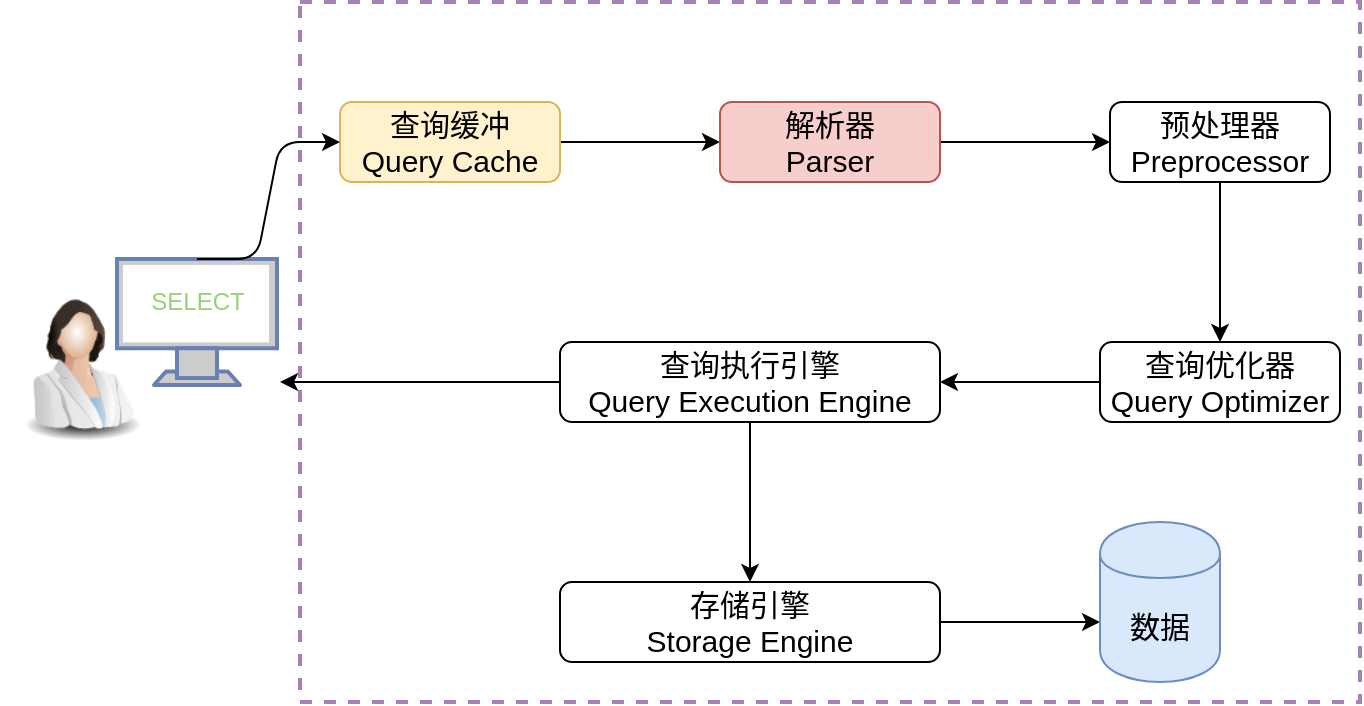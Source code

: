 <mxfile version="12.8.4" type="device"><diagram id="mbA5cEMHrSx331q3d_Qa" name="Page-1"><mxGraphModel dx="793" dy="441" grid="1" gridSize="10" guides="1" tooltips="1" connect="1" arrows="1" fold="1" page="1" pageScale="1" pageWidth="827" pageHeight="1169" math="0" shadow="0"><root><mxCell id="0"/><mxCell id="1" parent="0"/><mxCell id="NFE_5aVXS0Fxh8bkBu8n-2" value="" style="image;html=1;labelBackgroundColor=#ffffff;image=img/lib/clip_art/people/Scientist_Woman_128x128.png" vertex="1" parent="1"><mxGeometry x="110" y="220" width="80" height="80" as="geometry"/></mxCell><mxCell id="NFE_5aVXS0Fxh8bkBu8n-3" value="" style="fontColor=#0066CC;verticalAlign=top;verticalLabelPosition=bottom;labelPosition=center;align=center;html=1;outlineConnect=0;fillColor=#CCCCCC;strokeColor=#6881B3;gradientColor=none;gradientDirection=north;strokeWidth=2;shape=mxgraph.networks.monitor;rotation=-90;direction=south;" vertex="1" parent="1"><mxGeometry x="177" y="200" width="63" height="80" as="geometry"/></mxCell><mxCell id="NFE_5aVXS0Fxh8bkBu8n-4" value="&lt;font color=&quot;#97d077&quot;&gt;SELECT&lt;/font&gt;" style="text;html=1;strokeColor=none;fillColor=none;align=center;verticalAlign=middle;whiteSpace=wrap;rounded=0;" vertex="1" parent="1"><mxGeometry x="189" y="220" width="40" height="20" as="geometry"/></mxCell><mxCell id="NFE_5aVXS0Fxh8bkBu8n-7" value="" style="edgeStyle=orthogonalEdgeStyle;rounded=0;orthogonalLoop=1;jettySize=auto;html=1;" edge="1" parent="1" source="NFE_5aVXS0Fxh8bkBu8n-5" target="NFE_5aVXS0Fxh8bkBu8n-6"><mxGeometry relative="1" as="geometry"/></mxCell><mxCell id="NFE_5aVXS0Fxh8bkBu8n-5" value="&lt;font style=&quot;font-size: 15px&quot;&gt;查询缓冲 &lt;br&gt;Query Cache&lt;/font&gt;" style="rounded=1;whiteSpace=wrap;html=1;fillColor=#fff2cc;strokeColor=#d6b656;" vertex="1" parent="1"><mxGeometry x="280" y="130" width="110" height="40" as="geometry"/></mxCell><mxCell id="NFE_5aVXS0Fxh8bkBu8n-9" value="" style="edgeStyle=orthogonalEdgeStyle;rounded=0;orthogonalLoop=1;jettySize=auto;html=1;" edge="1" parent="1" source="NFE_5aVXS0Fxh8bkBu8n-6" target="NFE_5aVXS0Fxh8bkBu8n-8"><mxGeometry relative="1" as="geometry"/></mxCell><mxCell id="NFE_5aVXS0Fxh8bkBu8n-6" value="&lt;font style=&quot;font-size: 15px&quot;&gt;解析器&lt;br&gt;Parser&lt;/font&gt;" style="rounded=1;whiteSpace=wrap;html=1;fillColor=#f8cecc;strokeColor=#b85450;" vertex="1" parent="1"><mxGeometry x="470" y="130" width="110" height="40" as="geometry"/></mxCell><mxCell id="NFE_5aVXS0Fxh8bkBu8n-11" value="" style="edgeStyle=orthogonalEdgeStyle;rounded=0;orthogonalLoop=1;jettySize=auto;html=1;" edge="1" parent="1" source="NFE_5aVXS0Fxh8bkBu8n-8" target="NFE_5aVXS0Fxh8bkBu8n-10"><mxGeometry relative="1" as="geometry"/></mxCell><mxCell id="NFE_5aVXS0Fxh8bkBu8n-8" value="&lt;font style=&quot;font-size: 15px&quot;&gt;预处理器&lt;br&gt;Preprocessor&lt;/font&gt;" style="rounded=1;whiteSpace=wrap;html=1;" vertex="1" parent="1"><mxGeometry x="665" y="130" width="110" height="40" as="geometry"/></mxCell><mxCell id="NFE_5aVXS0Fxh8bkBu8n-15" value="" style="edgeStyle=orthogonalEdgeStyle;rounded=0;orthogonalLoop=1;jettySize=auto;html=1;" edge="1" parent="1" source="NFE_5aVXS0Fxh8bkBu8n-10" target="NFE_5aVXS0Fxh8bkBu8n-14"><mxGeometry relative="1" as="geometry"/></mxCell><mxCell id="NFE_5aVXS0Fxh8bkBu8n-10" value="&lt;font style=&quot;font-size: 15px&quot;&gt;查询优化器&lt;br&gt;Query Optimizer&lt;/font&gt;" style="rounded=1;whiteSpace=wrap;html=1;" vertex="1" parent="1"><mxGeometry x="660" y="250" width="120" height="40" as="geometry"/></mxCell><mxCell id="NFE_5aVXS0Fxh8bkBu8n-17" value="" style="edgeStyle=orthogonalEdgeStyle;rounded=0;orthogonalLoop=1;jettySize=auto;html=1;" edge="1" parent="1" source="NFE_5aVXS0Fxh8bkBu8n-14" target="NFE_5aVXS0Fxh8bkBu8n-16"><mxGeometry relative="1" as="geometry"/></mxCell><mxCell id="NFE_5aVXS0Fxh8bkBu8n-14" value="&lt;font style=&quot;font-size: 15px&quot;&gt;查询执行引擎&lt;br&gt;Query Execution Engine&lt;/font&gt;" style="rounded=1;whiteSpace=wrap;html=1;" vertex="1" parent="1"><mxGeometry x="390" y="250" width="190" height="40" as="geometry"/></mxCell><mxCell id="NFE_5aVXS0Fxh8bkBu8n-26" value="" style="edgeStyle=entityRelationEdgeStyle;rounded=0;orthogonalLoop=1;jettySize=auto;html=1;" edge="1" parent="1" source="NFE_5aVXS0Fxh8bkBu8n-16"><mxGeometry relative="1" as="geometry"><mxPoint x="660" y="390" as="targetPoint"/></mxGeometry></mxCell><mxCell id="NFE_5aVXS0Fxh8bkBu8n-16" value="&lt;font style=&quot;font-size: 15px&quot;&gt;存储引擎&lt;br&gt;Storage Engine&lt;/font&gt;" style="rounded=1;whiteSpace=wrap;html=1;" vertex="1" parent="1"><mxGeometry x="390" y="370" width="190" height="40" as="geometry"/></mxCell><mxCell id="NFE_5aVXS0Fxh8bkBu8n-18" value="&lt;font style=&quot;font-size: 15px&quot;&gt;数据&lt;/font&gt;" style="shape=cylinder;whiteSpace=wrap;html=1;boundedLbl=1;backgroundOutline=1;fillColor=#dae8fc;strokeColor=#6c8ebf;" vertex="1" parent="1"><mxGeometry x="660" y="340" width="60" height="80" as="geometry"/></mxCell><mxCell id="NFE_5aVXS0Fxh8bkBu8n-24" value="" style="endArrow=classic;html=1;edgeStyle=entityRelationEdgeStyle;entryX=0;entryY=0.5;entryDx=0;entryDy=0;exitX=0.5;exitY=0;exitDx=0;exitDy=0;exitPerimeter=0;" edge="1" parent="1" source="NFE_5aVXS0Fxh8bkBu8n-3" target="NFE_5aVXS0Fxh8bkBu8n-5"><mxGeometry width="50" height="50" relative="1" as="geometry"><mxPoint x="200" y="170" as="sourcePoint"/><mxPoint x="250" y="130" as="targetPoint"/></mxGeometry></mxCell><mxCell id="NFE_5aVXS0Fxh8bkBu8n-27" value="" style="endArrow=classic;html=1;exitX=0;exitY=0.5;exitDx=0;exitDy=0;" edge="1" parent="1" source="NFE_5aVXS0Fxh8bkBu8n-14"><mxGeometry width="50" height="50" relative="1" as="geometry"><mxPoint x="310" y="300" as="sourcePoint"/><mxPoint x="250" y="270" as="targetPoint"/></mxGeometry></mxCell><mxCell id="NFE_5aVXS0Fxh8bkBu8n-29" value="" style="rounded=0;whiteSpace=wrap;html=1;fillColor=none;dashed=1;strokeColor=#A680B8;strokeWidth=2;" vertex="1" parent="1"><mxGeometry x="260" y="80" width="530" height="350" as="geometry"/></mxCell></root></mxGraphModel></diagram></mxfile>